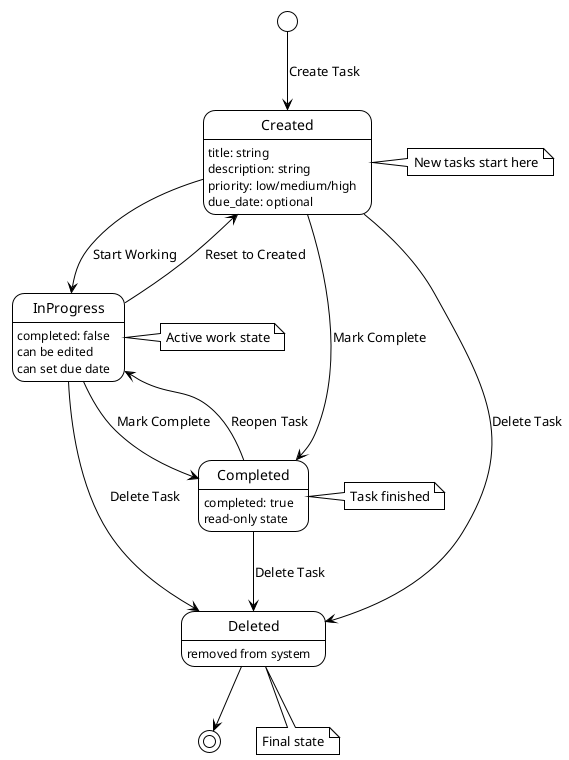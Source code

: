 @startuml
!theme plain
skinparam backgroundColor white

[*] --> Created : Create Task

state Created {
  Created : title: string
  Created : description: string
  Created : priority: low/medium/high
  Created : due_date: optional
}

Created --> InProgress : Start Working
Created --> Completed : Mark Complete
Created --> Deleted : Delete Task

state InProgress {
  InProgress : completed: false
  InProgress : can be edited
  InProgress : can set due date
}

InProgress --> Completed : Mark Complete
InProgress --> Created : Reset to Created
InProgress --> Deleted : Delete Task

state Completed {
  Completed : completed: true
  Completed : read-only state
}

Completed --> InProgress : Reopen Task
Completed --> Deleted : Delete Task

state Deleted {
  Deleted : removed from system
}

Deleted --> [*]

note right of Created : New tasks start here
note right of InProgress : Active work state
note right of Completed : Task finished
note bottom of Deleted : Final state

@enduml